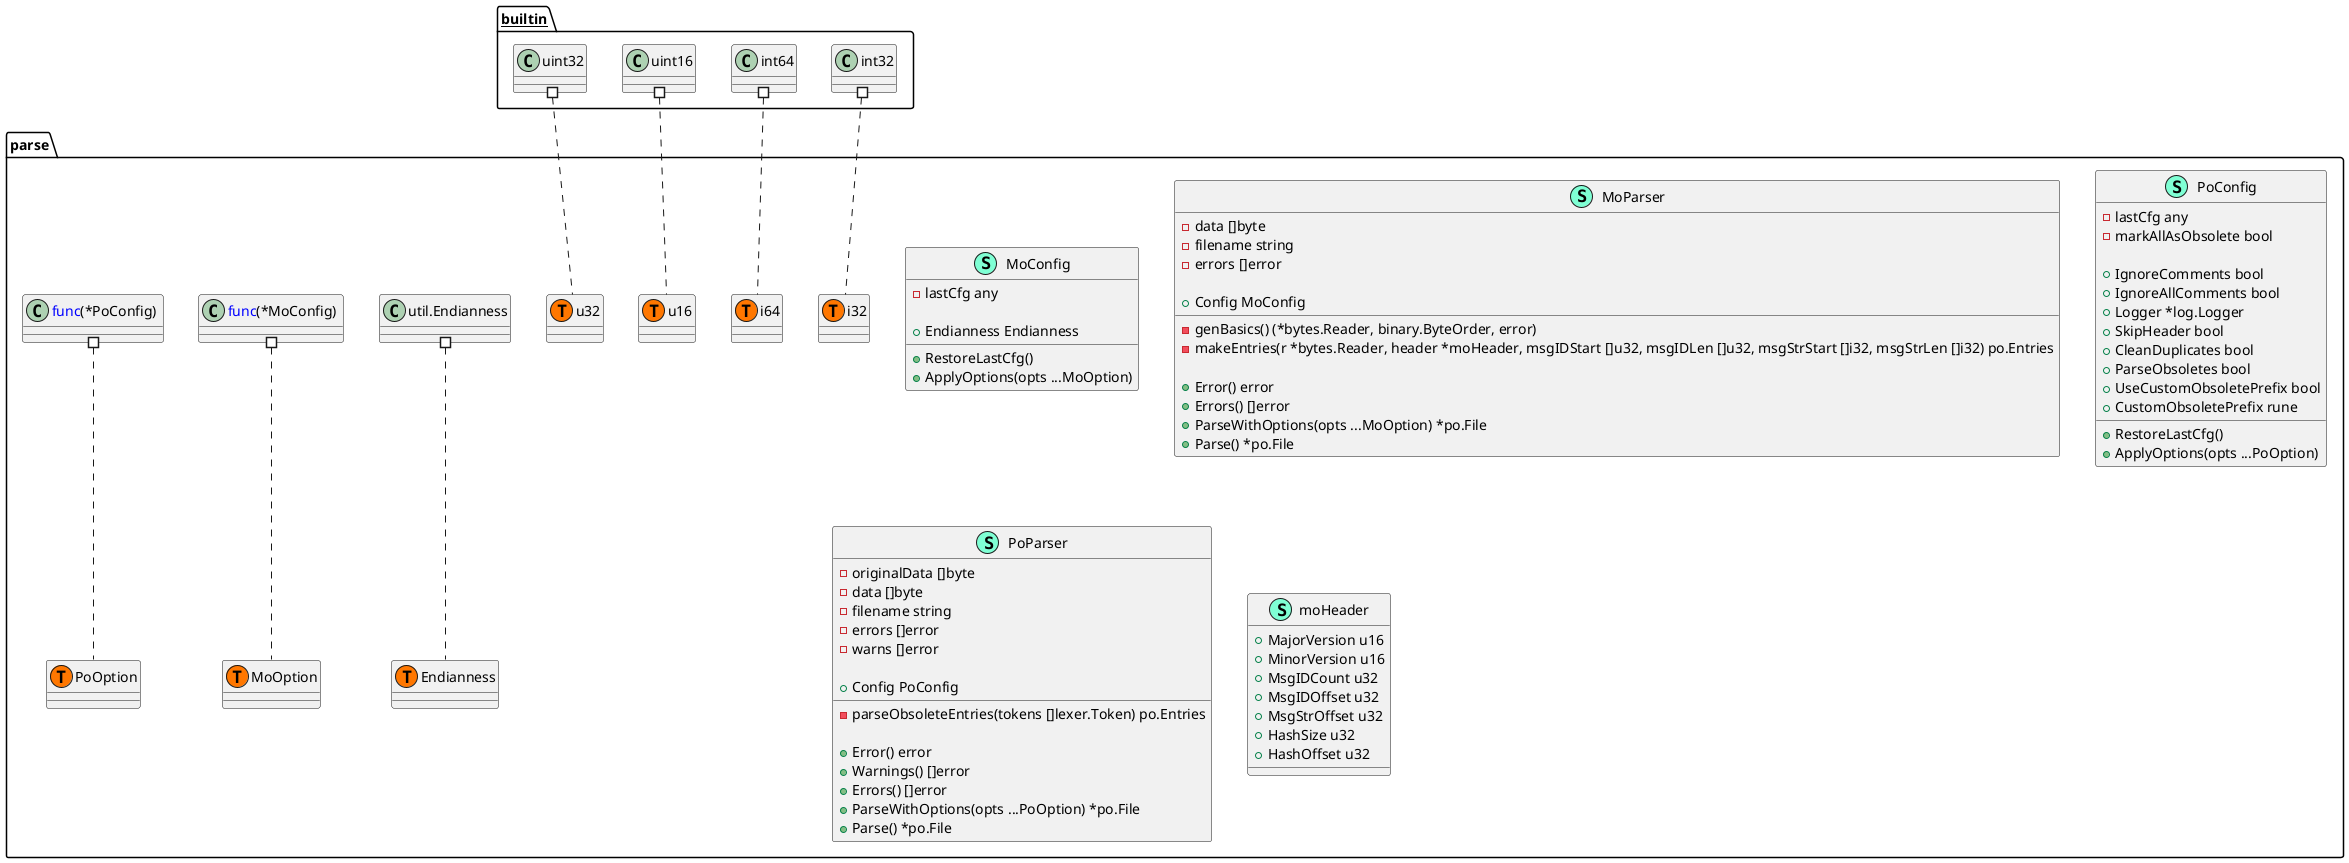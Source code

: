 @startuml
namespace parse {
    class MoConfig << (S,Aquamarine) >> {
        - lastCfg any

        + Endianness Endianness

        + RestoreLastCfg() 
        + ApplyOptions(opts ...MoOption) 

    }
    class MoParser << (S,Aquamarine) >> {
        - data []byte
        - filename string
        - errors []error

        + Config MoConfig

        - genBasics() (*bytes.Reader, binary.ByteOrder, error)
        - makeEntries(r *bytes.Reader, header *moHeader, msgIDStart []u32, msgIDLen []u32, msgStrStart []i32, msgStrLen []i32) po.Entries

        + Error() error
        + Errors() []error
        + ParseWithOptions(opts ...MoOption) *po.File
        + Parse() *po.File

    }
    class PoConfig << (S,Aquamarine) >> {
        - lastCfg any
        - markAllAsObsolete bool

        + IgnoreComments bool
        + IgnoreAllComments bool
        + Logger *log.Logger
        + SkipHeader bool
        + CleanDuplicates bool
        + ParseObsoletes bool
        + UseCustomObsoletePrefix bool
        + CustomObsoletePrefix rune

        + RestoreLastCfg() 
        + ApplyOptions(opts ...PoOption) 

    }
    class PoParser << (S,Aquamarine) >> {
        - originalData []byte
        - data []byte
        - filename string
        - errors []error
        - warns []error

        + Config PoConfig

        - parseObsoleteEntries(tokens []lexer.Token) po.Entries

        + Error() error
        + Warnings() []error
        + Errors() []error
        + ParseWithOptions(opts ...PoOption) *po.File
        + Parse() *po.File

    }
    class moHeader << (S,Aquamarine) >> {
        + MajorVersion u16
        + MinorVersion u16
        + MsgIDCount u32
        + MsgIDOffset u32
        + MsgStrOffset u32
        + HashSize u32
        + HashOffset u32

    }
    class parse.Endianness << (T, #FF7700) >>  {
    }
    class parse.MoOption << (T, #FF7700) >>  {
    }
    class parse.PoOption << (T, #FF7700) >>  {
    }
    class parse.i32 << (T, #FF7700) >>  {
    }
    class parse.i64 << (T, #FF7700) >>  {
    }
    class parse.u16 << (T, #FF7700) >>  {
    }
    class parse.u32 << (T, #FF7700) >>  {
    }
    class "util.Endianness" as utilEndianness {
        'This class was created so that we can correctly have an alias pointing to this name. Since it contains dots that can break namespaces
    }
}


"__builtin__.int32" #.. "parse.i32"
"__builtin__.int64" #.. "parse.i64"
"__builtin__.uint16" #.. "parse.u16"
"__builtin__.uint32" #.. "parse.u32"
"parse.<font color=blue>func</font>(*MoConfig) " #.. "parse.MoOption"
"parse.<font color=blue>func</font>(*PoConfig) " #.. "parse.PoOption"
"parse.utilEndianness" #.. "parse.Endianness"
@enduml
